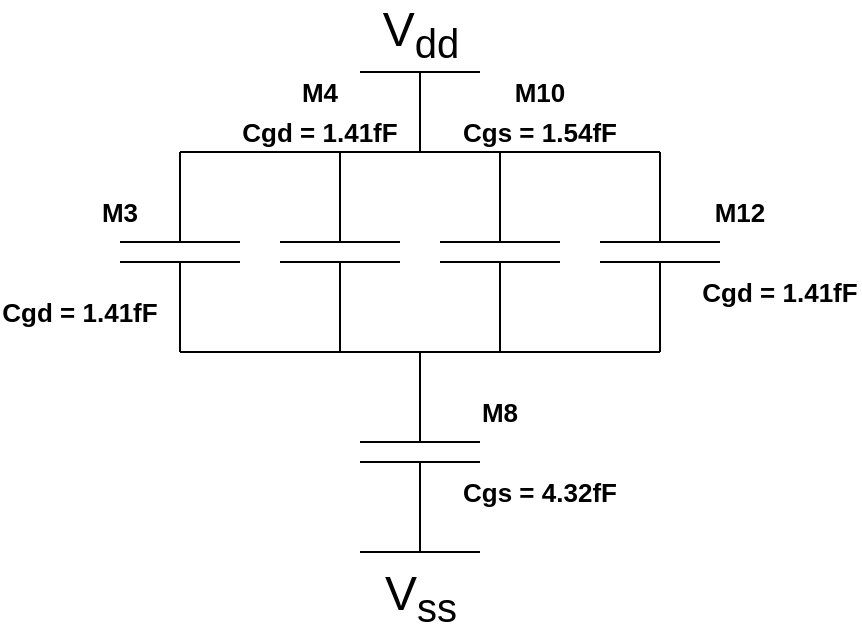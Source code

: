 <mxfile version="14.5.1" type="device"><diagram id="kBYdbxneXhXuhpM_LBQs" name="Page-1"><mxGraphModel dx="1024" dy="632" grid="1" gridSize="10" guides="1" tooltips="1" connect="1" arrows="1" fold="1" page="1" pageScale="1" pageWidth="827" pageHeight="1169" math="0" shadow="0"><root><mxCell id="0"/><mxCell id="1" parent="0"/><mxCell id="3y4CGh0nvpd0WwqI3gxH-6" style="rounded=0;orthogonalLoop=1;jettySize=auto;html=1;exitX=0;exitY=0.5;exitDx=0;exitDy=0;exitPerimeter=0;entryX=0;entryY=0.5;entryDx=0;entryDy=0;entryPerimeter=0;endArrow=none;endFill=0;" edge="1" parent="1" source="3y4CGh0nvpd0WwqI3gxH-1" target="3y4CGh0nvpd0WwqI3gxH-2"><mxGeometry relative="1" as="geometry"/></mxCell><mxCell id="3y4CGh0nvpd0WwqI3gxH-1" value="" style="pointerEvents=1;verticalLabelPosition=bottom;shadow=0;dashed=0;align=center;html=1;verticalAlign=top;shape=mxgraph.electrical.capacitors.capacitor_1;rotation=90;" vertex="1" parent="1"><mxGeometry x="110" y="250" width="100" height="60" as="geometry"/></mxCell><mxCell id="3y4CGh0nvpd0WwqI3gxH-2" value="" style="pointerEvents=1;verticalLabelPosition=bottom;shadow=0;dashed=0;align=center;html=1;verticalAlign=top;shape=mxgraph.electrical.capacitors.capacitor_1;rotation=90;" vertex="1" parent="1"><mxGeometry x="190" y="250" width="100" height="60" as="geometry"/></mxCell><mxCell id="3y4CGh0nvpd0WwqI3gxH-3" value="" style="pointerEvents=1;verticalLabelPosition=bottom;shadow=0;dashed=0;align=center;html=1;verticalAlign=top;shape=mxgraph.electrical.capacitors.capacitor_1;rotation=90;" vertex="1" parent="1"><mxGeometry x="270" y="250" width="100" height="60" as="geometry"/></mxCell><mxCell id="3y4CGh0nvpd0WwqI3gxH-4" value="" style="pointerEvents=1;verticalLabelPosition=bottom;shadow=0;dashed=0;align=center;html=1;verticalAlign=top;shape=mxgraph.electrical.capacitors.capacitor_1;rotation=90;" vertex="1" parent="1"><mxGeometry x="350" y="250" width="100" height="60" as="geometry"/></mxCell><mxCell id="3y4CGh0nvpd0WwqI3gxH-5" value="" style="pointerEvents=1;verticalLabelPosition=bottom;shadow=0;dashed=0;align=center;html=1;verticalAlign=top;shape=mxgraph.electrical.capacitors.capacitor_1;rotation=90;" vertex="1" parent="1"><mxGeometry x="230" y="350" width="100" height="60" as="geometry"/></mxCell><mxCell id="3y4CGh0nvpd0WwqI3gxH-7" style="rounded=0;orthogonalLoop=1;jettySize=auto;html=1;exitX=0;exitY=0.5;exitDx=0;exitDy=0;exitPerimeter=0;entryX=0;entryY=0.5;entryDx=0;entryDy=0;entryPerimeter=0;endArrow=none;endFill=0;" edge="1" parent="1"><mxGeometry relative="1" as="geometry"><mxPoint x="240" y="230" as="sourcePoint"/><mxPoint x="320" y="230" as="targetPoint"/></mxGeometry></mxCell><mxCell id="3y4CGh0nvpd0WwqI3gxH-8" style="rounded=0;orthogonalLoop=1;jettySize=auto;html=1;exitX=0;exitY=0.5;exitDx=0;exitDy=0;exitPerimeter=0;entryX=0;entryY=0.5;entryDx=0;entryDy=0;entryPerimeter=0;endArrow=none;endFill=0;" edge="1" parent="1"><mxGeometry relative="1" as="geometry"><mxPoint x="320" y="230" as="sourcePoint"/><mxPoint x="400" y="230" as="targetPoint"/></mxGeometry></mxCell><mxCell id="3y4CGh0nvpd0WwqI3gxH-9" style="rounded=0;orthogonalLoop=1;jettySize=auto;html=1;exitX=0;exitY=0.5;exitDx=0;exitDy=0;exitPerimeter=0;entryX=0;entryY=0.5;entryDx=0;entryDy=0;entryPerimeter=0;endArrow=none;endFill=0;" edge="1" parent="1"><mxGeometry relative="1" as="geometry"><mxPoint x="320" y="330" as="sourcePoint"/><mxPoint x="400" y="330" as="targetPoint"/></mxGeometry></mxCell><mxCell id="3y4CGh0nvpd0WwqI3gxH-10" style="rounded=0;orthogonalLoop=1;jettySize=auto;html=1;exitX=0;exitY=0.5;exitDx=0;exitDy=0;exitPerimeter=0;entryX=0;entryY=0.5;entryDx=0;entryDy=0;entryPerimeter=0;endArrow=none;endFill=0;" edge="1" parent="1"><mxGeometry relative="1" as="geometry"><mxPoint x="240" y="330" as="sourcePoint"/><mxPoint x="320" y="330" as="targetPoint"/></mxGeometry></mxCell><mxCell id="3y4CGh0nvpd0WwqI3gxH-11" style="rounded=0;orthogonalLoop=1;jettySize=auto;html=1;exitX=0;exitY=0.5;exitDx=0;exitDy=0;exitPerimeter=0;entryX=0;entryY=0.5;entryDx=0;entryDy=0;entryPerimeter=0;endArrow=none;endFill=0;" edge="1" parent="1"><mxGeometry relative="1" as="geometry"><mxPoint x="160" y="330" as="sourcePoint"/><mxPoint x="240" y="330" as="targetPoint"/></mxGeometry></mxCell><mxCell id="3y4CGh0nvpd0WwqI3gxH-13" value="V&lt;sub&gt;dd&lt;/sub&gt;" style="verticalLabelPosition=top;verticalAlign=bottom;shape=mxgraph.electrical.signal_sources.vdd;shadow=0;dashed=0;align=center;strokeWidth=1;fontSize=24;html=1;flipV=1;" vertex="1" parent="1"><mxGeometry x="250" y="190" width="60" height="40" as="geometry"/></mxCell><mxCell id="3y4CGh0nvpd0WwqI3gxH-14" value="V&lt;sub&gt;ss&lt;/sub&gt;" style="pointerEvents=1;verticalLabelPosition=bottom;shadow=0;dashed=0;align=center;html=1;verticalAlign=top;shape=mxgraph.electrical.signal_sources.vss2;fontSize=24;flipV=1;" vertex="1" parent="1"><mxGeometry x="250" y="390" width="60" height="40" as="geometry"/></mxCell><mxCell id="3y4CGh0nvpd0WwqI3gxH-15" value="M3" style="text;html=1;strokeColor=none;fillColor=none;align=center;verticalAlign=middle;whiteSpace=wrap;rounded=0;fontSize=13;fontStyle=1" vertex="1" parent="1"><mxGeometry x="110" y="250" width="40" height="20" as="geometry"/></mxCell><mxCell id="3y4CGh0nvpd0WwqI3gxH-16" value="Cgd = 1.41fF" style="text;html=1;strokeColor=none;fillColor=none;align=center;verticalAlign=middle;whiteSpace=wrap;rounded=0;fontSize=13;fontStyle=1" vertex="1" parent="1"><mxGeometry x="70" y="300" width="80" height="20" as="geometry"/></mxCell><mxCell id="3y4CGh0nvpd0WwqI3gxH-17" value="M4" style="text;html=1;strokeColor=none;fillColor=none;align=center;verticalAlign=middle;whiteSpace=wrap;rounded=0;fontSize=13;fontStyle=1" vertex="1" parent="1"><mxGeometry x="210" y="190" width="40" height="20" as="geometry"/></mxCell><mxCell id="3y4CGh0nvpd0WwqI3gxH-18" value="Cgd = 1.41fF" style="text;html=1;strokeColor=none;fillColor=none;align=center;verticalAlign=middle;whiteSpace=wrap;rounded=0;fontSize=13;fontStyle=1" vertex="1" parent="1"><mxGeometry x="190" y="210" width="80" height="20" as="geometry"/></mxCell><mxCell id="3y4CGh0nvpd0WwqI3gxH-20" value="M10" style="text;html=1;strokeColor=none;fillColor=none;align=center;verticalAlign=middle;whiteSpace=wrap;rounded=0;fontSize=13;fontStyle=1" vertex="1" parent="1"><mxGeometry x="320" y="190" width="40" height="20" as="geometry"/></mxCell><mxCell id="3y4CGh0nvpd0WwqI3gxH-21" value="Cgs = 1.54fF" style="text;html=1;strokeColor=none;fillColor=none;align=center;verticalAlign=middle;whiteSpace=wrap;rounded=0;fontSize=13;fontStyle=1" vertex="1" parent="1"><mxGeometry x="300" y="210" width="80" height="20" as="geometry"/></mxCell><mxCell id="3y4CGh0nvpd0WwqI3gxH-22" value="M12" style="text;html=1;strokeColor=none;fillColor=none;align=center;verticalAlign=middle;whiteSpace=wrap;rounded=0;fontSize=13;fontStyle=1" vertex="1" parent="1"><mxGeometry x="420" y="250" width="40" height="20" as="geometry"/></mxCell><mxCell id="3y4CGh0nvpd0WwqI3gxH-23" value="Cgd = 1.41fF" style="text;html=1;strokeColor=none;fillColor=none;align=center;verticalAlign=middle;whiteSpace=wrap;rounded=0;fontSize=13;fontStyle=1" vertex="1" parent="1"><mxGeometry x="420" y="290" width="80" height="20" as="geometry"/></mxCell><mxCell id="3y4CGh0nvpd0WwqI3gxH-24" value="M8" style="text;html=1;strokeColor=none;fillColor=none;align=center;verticalAlign=middle;whiteSpace=wrap;rounded=0;fontSize=13;fontStyle=1" vertex="1" parent="1"><mxGeometry x="300" y="350" width="40" height="20" as="geometry"/></mxCell><mxCell id="3y4CGh0nvpd0WwqI3gxH-25" value="Cgs = 4.32fF" style="text;html=1;strokeColor=none;fillColor=none;align=center;verticalAlign=middle;whiteSpace=wrap;rounded=0;fontSize=13;fontStyle=1" vertex="1" parent="1"><mxGeometry x="300" y="390" width="80" height="20" as="geometry"/></mxCell></root></mxGraphModel></diagram></mxfile>